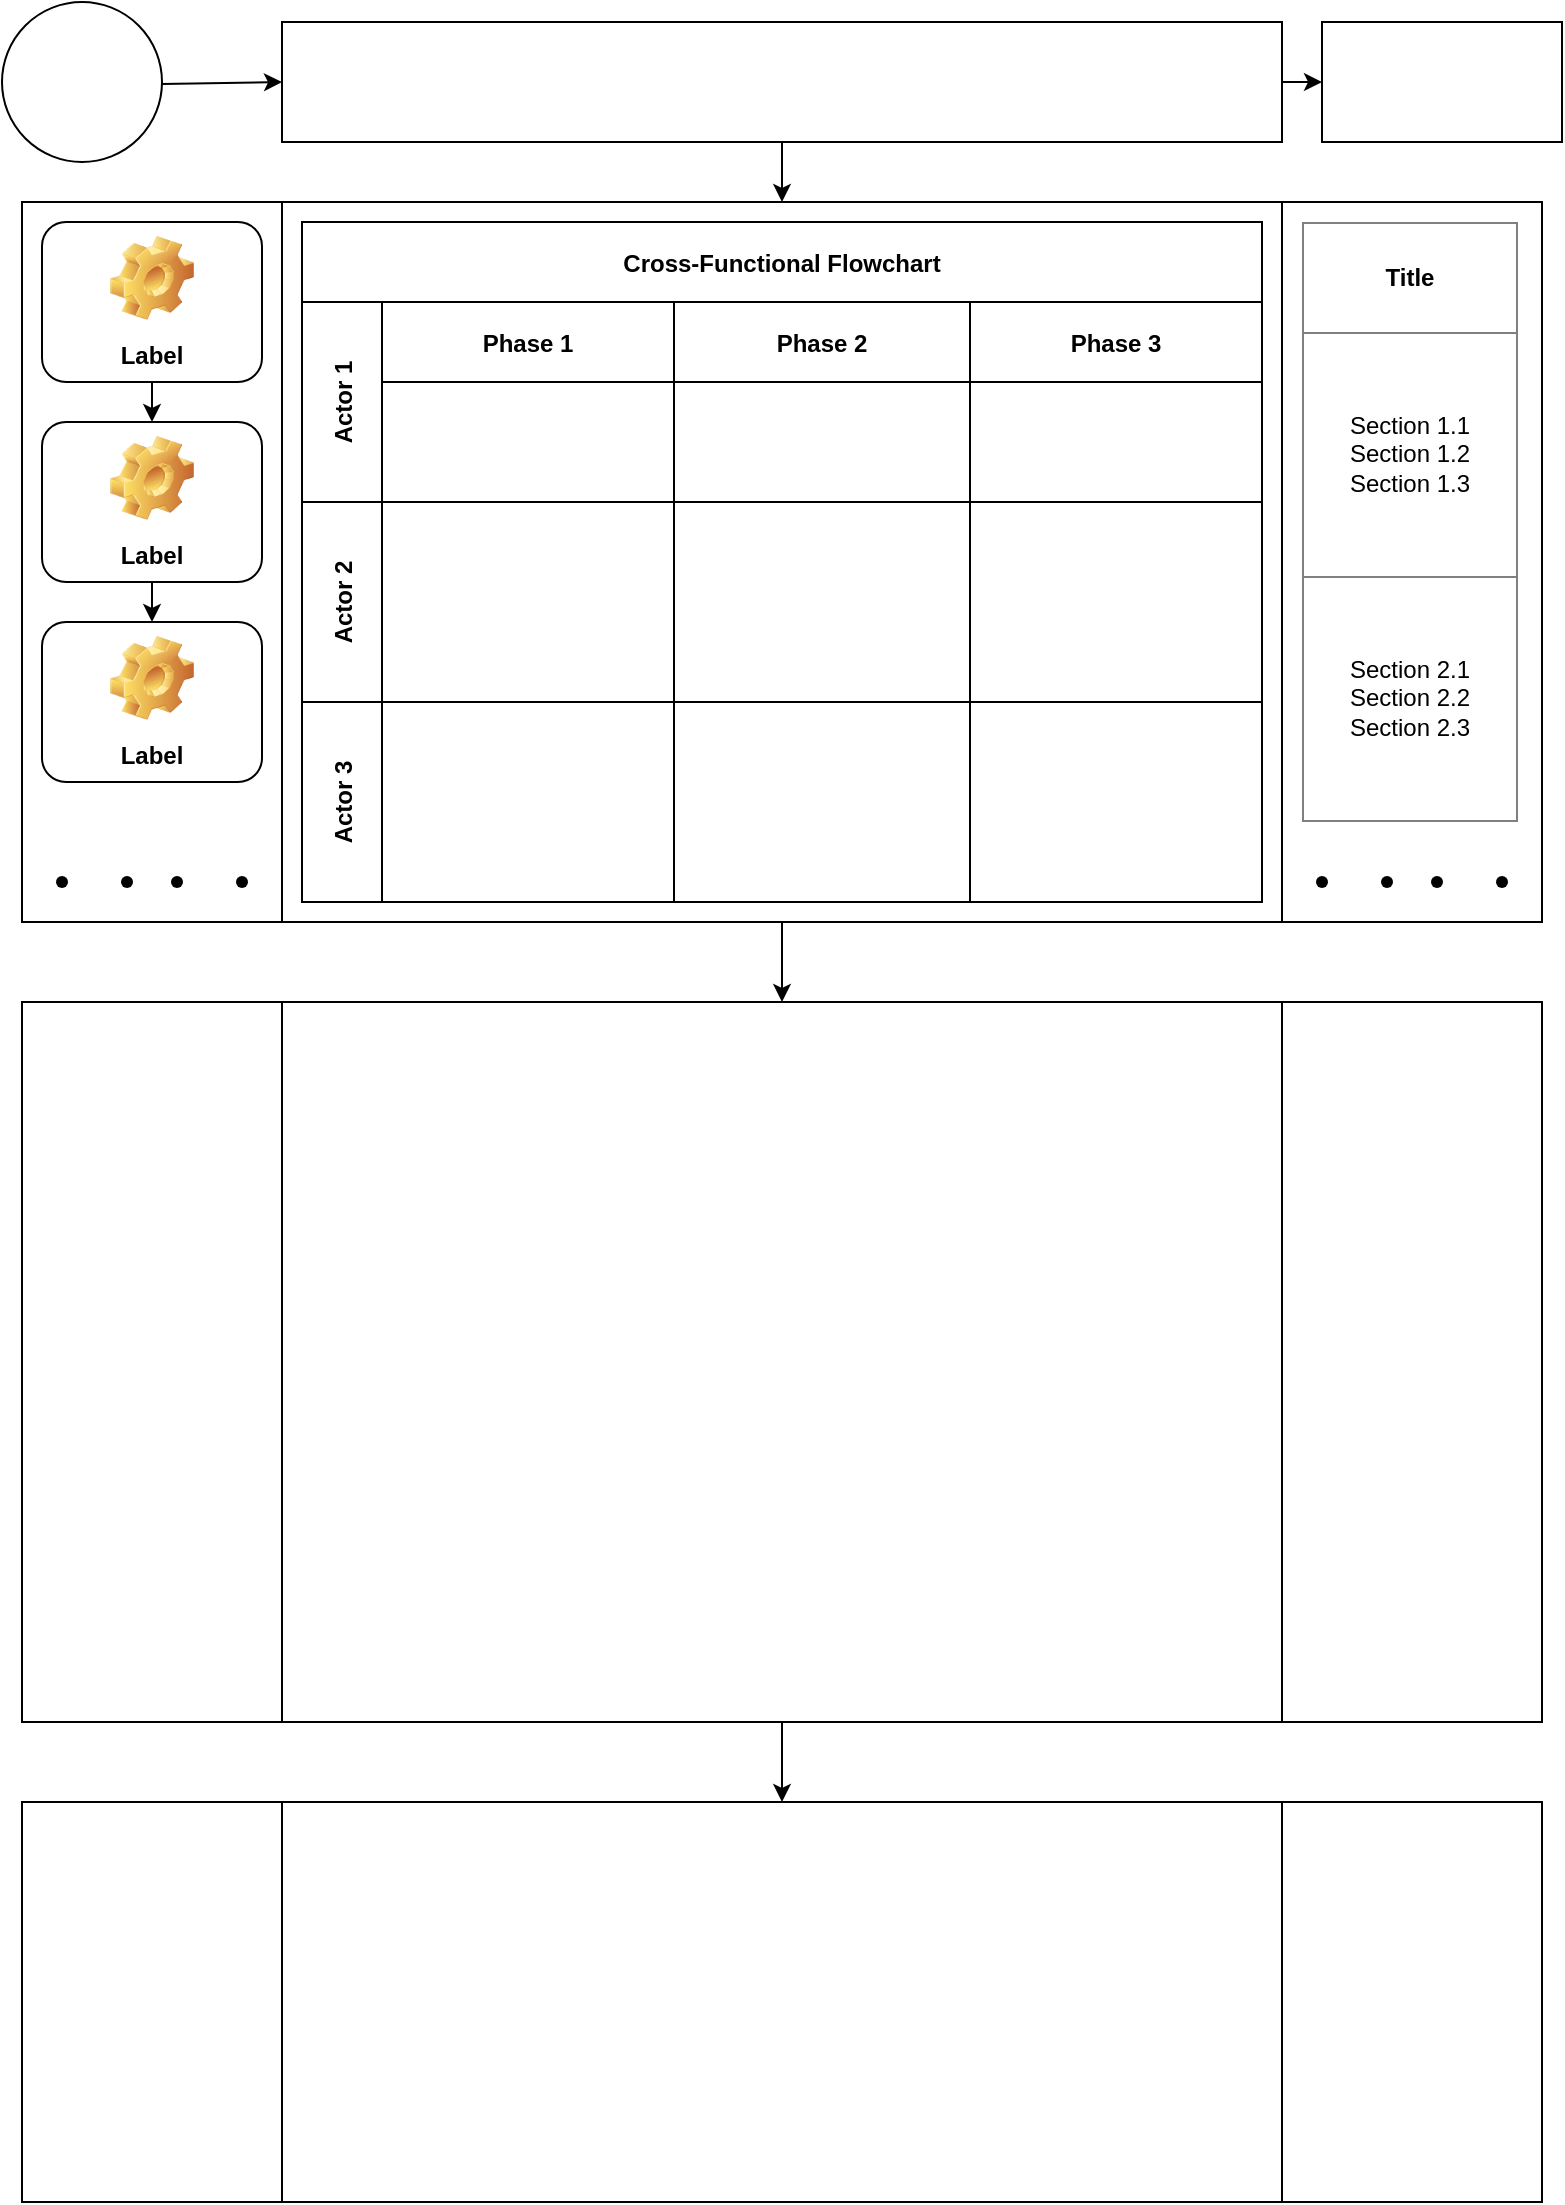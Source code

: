 <mxfile>
    <diagram id="rNNXV_eXRiIa2x4_hBiH" name="Page-1">
        <mxGraphModel dx="989" dy="530" grid="1" gridSize="10" guides="1" tooltips="1" connect="1" arrows="1" fold="1" page="1" pageScale="1" pageWidth="827" pageHeight="1169" background="none" math="0" shadow="0">
            <root>
                <mxCell id="0"/>
                <mxCell id="1" parent="0"/>
                <mxCell id="4" value="" style="edgeStyle=none;html=1;" edge="1" parent="1" source="2" target="3">
                    <mxGeometry relative="1" as="geometry"/>
                </mxCell>
                <mxCell id="2" value="" style="ellipse;whiteSpace=wrap;html=1;aspect=fixed;" vertex="1" parent="1">
                    <mxGeometry x="30" y="20" width="80" height="80" as="geometry"/>
                </mxCell>
                <mxCell id="6" value="" style="edgeStyle=none;html=1;" edge="1" parent="1" source="3" target="5">
                    <mxGeometry relative="1" as="geometry"/>
                </mxCell>
                <mxCell id="8" value="" style="edgeStyle=none;html=1;" edge="1" parent="1" source="3" target="7">
                    <mxGeometry relative="1" as="geometry"/>
                </mxCell>
                <mxCell id="3" value="" style="whiteSpace=wrap;html=1;" vertex="1" parent="1">
                    <mxGeometry x="170" y="30" width="500" height="60" as="geometry"/>
                </mxCell>
                <mxCell id="5" value="" style="whiteSpace=wrap;html=1;" vertex="1" parent="1">
                    <mxGeometry x="690" y="30" width="120" height="60" as="geometry"/>
                </mxCell>
                <mxCell id="10" value="" style="edgeStyle=none;html=1;" edge="1" parent="1" source="7" target="9">
                    <mxGeometry relative="1" as="geometry"/>
                </mxCell>
                <mxCell id="7" value="" style="shape=process;whiteSpace=wrap;html=1;backgroundOutline=1;size=0.171;" vertex="1" parent="1">
                    <mxGeometry x="40" y="120" width="760" height="360" as="geometry"/>
                </mxCell>
                <mxCell id="12" value="" style="edgeStyle=none;html=1;" edge="1" parent="1" source="9" target="11">
                    <mxGeometry relative="1" as="geometry"/>
                </mxCell>
                <mxCell id="9" value="" style="shape=process;whiteSpace=wrap;html=1;backgroundOutline=1;size=0.171;" vertex="1" parent="1">
                    <mxGeometry x="40" y="520" width="760" height="360" as="geometry"/>
                </mxCell>
                <mxCell id="11" value="" style="shape=process;whiteSpace=wrap;html=1;backgroundOutline=1;size=0.171;" vertex="1" parent="1">
                    <mxGeometry x="40" y="920" width="760" height="200" as="geometry"/>
                </mxCell>
                <mxCell id="16" value="Cross-Functional Flowchart" style="shape=table;childLayout=tableLayout;startSize=40;collapsible=0;recursiveResize=0;expand=0;fontStyle=1;" vertex="1" parent="1">
                    <mxGeometry x="180" y="130" width="480" height="340" as="geometry"/>
                </mxCell>
                <mxCell id="17" value="Actor 1" style="shape=tableRow;horizontal=0;startSize=40;swimlaneHead=0;swimlaneBody=0;top=0;left=0;bottom=0;right=0;dropTarget=0;fillColor=none;collapsible=0;recursiveResize=0;expand=0;fontStyle=1;" vertex="1" parent="16">
                    <mxGeometry y="40" width="480" height="100" as="geometry"/>
                </mxCell>
                <mxCell id="18" value="Phase 1" style="swimlane;swimlaneHead=0;swimlaneBody=0;fontStyle=0;connectable=0;fillColor=none;startSize=40;collapsible=0;recursiveResize=0;expand=0;fontStyle=1;" vertex="1" parent="17">
                    <mxGeometry x="40" width="146" height="100" as="geometry">
                        <mxRectangle width="146" height="100" as="alternateBounds"/>
                    </mxGeometry>
                </mxCell>
                <mxCell id="19" value="Phase 2" style="swimlane;swimlaneHead=0;swimlaneBody=0;fontStyle=0;connectable=0;fillColor=none;startSize=40;collapsible=0;recursiveResize=0;expand=0;fontStyle=1;" vertex="1" parent="17">
                    <mxGeometry x="186" width="148" height="100" as="geometry">
                        <mxRectangle width="148" height="100" as="alternateBounds"/>
                    </mxGeometry>
                </mxCell>
                <mxCell id="20" value="Phase 3" style="swimlane;swimlaneHead=0;swimlaneBody=0;fontStyle=0;connectable=0;fillColor=none;startSize=40;collapsible=0;recursiveResize=0;expand=0;fontStyle=1;" vertex="1" parent="17">
                    <mxGeometry x="334" width="146" height="100" as="geometry">
                        <mxRectangle width="146" height="100" as="alternateBounds"/>
                    </mxGeometry>
                </mxCell>
                <mxCell id="21" value="Actor 2" style="shape=tableRow;horizontal=0;startSize=40;swimlaneHead=0;swimlaneBody=0;top=0;left=0;bottom=0;right=0;dropTarget=0;fillColor=none;collapsible=0;recursiveResize=0;expand=0;fontStyle=1;" vertex="1" parent="16">
                    <mxGeometry y="140" width="480" height="100" as="geometry"/>
                </mxCell>
                <mxCell id="22" value="" style="swimlane;swimlaneHead=0;swimlaneBody=0;fontStyle=0;connectable=0;fillColor=none;startSize=0;collapsible=0;recursiveResize=0;expand=0;fontStyle=1;" vertex="1" parent="21">
                    <mxGeometry x="40" width="146" height="100" as="geometry">
                        <mxRectangle width="146" height="100" as="alternateBounds"/>
                    </mxGeometry>
                </mxCell>
                <mxCell id="23" value="" style="swimlane;swimlaneHead=0;swimlaneBody=0;fontStyle=0;connectable=0;fillColor=none;startSize=0;collapsible=0;recursiveResize=0;expand=0;fontStyle=1;" vertex="1" parent="21">
                    <mxGeometry x="186" width="148" height="100" as="geometry">
                        <mxRectangle width="148" height="100" as="alternateBounds"/>
                    </mxGeometry>
                </mxCell>
                <mxCell id="24" value="" style="swimlane;swimlaneHead=0;swimlaneBody=0;fontStyle=0;connectable=0;fillColor=none;startSize=0;collapsible=0;recursiveResize=0;expand=0;fontStyle=1;" vertex="1" parent="21">
                    <mxGeometry x="334" width="146" height="100" as="geometry">
                        <mxRectangle width="146" height="100" as="alternateBounds"/>
                    </mxGeometry>
                </mxCell>
                <mxCell id="25" value="Actor 3" style="shape=tableRow;horizontal=0;startSize=40;swimlaneHead=0;swimlaneBody=0;top=0;left=0;bottom=0;right=0;dropTarget=0;fillColor=none;collapsible=0;recursiveResize=0;expand=0;fontStyle=1;" vertex="1" parent="16">
                    <mxGeometry y="240" width="480" height="100" as="geometry"/>
                </mxCell>
                <mxCell id="26" value="" style="swimlane;swimlaneHead=0;swimlaneBody=0;fontStyle=0;connectable=0;fillColor=none;startSize=0;collapsible=0;recursiveResize=0;expand=0;fontStyle=1;" vertex="1" parent="25">
                    <mxGeometry x="40" width="146" height="100" as="geometry">
                        <mxRectangle width="146" height="100" as="alternateBounds"/>
                    </mxGeometry>
                </mxCell>
                <mxCell id="27" value="" style="swimlane;swimlaneHead=0;swimlaneBody=0;fontStyle=0;connectable=0;fillColor=none;startSize=0;collapsible=0;recursiveResize=0;expand=0;fontStyle=1;" vertex="1" parent="25">
                    <mxGeometry x="186" width="148" height="100" as="geometry">
                        <mxRectangle width="148" height="100" as="alternateBounds"/>
                    </mxGeometry>
                </mxCell>
                <mxCell id="28" value="" style="swimlane;swimlaneHead=0;swimlaneBody=0;fontStyle=0;connectable=0;fillColor=none;startSize=0;collapsible=0;recursiveResize=0;expand=0;fontStyle=1;" vertex="1" parent="25">
                    <mxGeometry x="334" width="146" height="100" as="geometry">
                        <mxRectangle width="146" height="100" as="alternateBounds"/>
                    </mxGeometry>
                </mxCell>
                <mxCell id="31" value="" style="edgeStyle=none;html=1;" edge="1" parent="1" source="29" target="30">
                    <mxGeometry relative="1" as="geometry"/>
                </mxCell>
                <mxCell id="29" value="Label" style="label;whiteSpace=wrap;html=1;align=center;verticalAlign=bottom;spacingLeft=0;spacingBottom=4;imageAlign=center;imageVerticalAlign=top;image=img/clipart/Gear_128x128.png" vertex="1" parent="1">
                    <mxGeometry x="50" y="130" width="110" height="80" as="geometry"/>
                </mxCell>
                <mxCell id="33" value="" style="edgeStyle=none;html=1;" edge="1" parent="1" source="30" target="32">
                    <mxGeometry relative="1" as="geometry"/>
                </mxCell>
                <mxCell id="30" value="Label" style="label;whiteSpace=wrap;html=1;align=center;verticalAlign=bottom;spacingLeft=0;spacingBottom=4;imageAlign=center;imageVerticalAlign=top;image=img/clipart/Gear_128x128.png" vertex="1" parent="1">
                    <mxGeometry x="50" y="230" width="110" height="80" as="geometry"/>
                </mxCell>
                <mxCell id="32" value="Label" style="label;whiteSpace=wrap;html=1;align=center;verticalAlign=bottom;spacingLeft=0;spacingBottom=4;imageAlign=center;imageVerticalAlign=top;image=img/clipart/Gear_128x128.png" vertex="1" parent="1">
                    <mxGeometry x="50" y="330" width="110" height="80" as="geometry"/>
                </mxCell>
                <mxCell id="36" value="" style="shape=waypoint;sketch=0;fillStyle=solid;size=6;pointerEvents=1;points=[];fillColor=none;resizable=0;rotatable=0;perimeter=centerPerimeter;snapToPoint=1;" vertex="1" parent="1">
                    <mxGeometry x="50" y="450" width="20" height="20" as="geometry"/>
                </mxCell>
                <mxCell id="40" value="" style="shape=waypoint;sketch=0;fillStyle=solid;size=6;pointerEvents=1;points=[];fillColor=none;resizable=0;rotatable=0;perimeter=centerPerimeter;snapToPoint=1;" vertex="1" parent="1">
                    <mxGeometry x="140" y="450" width="20" height="20" as="geometry"/>
                </mxCell>
                <mxCell id="44" value="" style="shape=waypoint;sketch=0;fillStyle=solid;size=6;pointerEvents=1;points=[];fillColor=none;resizable=0;rotatable=0;perimeter=centerPerimeter;snapToPoint=1;" vertex="1" parent="1">
                    <mxGeometry x="82.5" y="450" width="20" height="20" as="geometry"/>
                </mxCell>
                <mxCell id="45" value="" style="shape=waypoint;sketch=0;fillStyle=solid;size=6;pointerEvents=1;points=[];fillColor=none;resizable=0;rotatable=0;perimeter=centerPerimeter;snapToPoint=1;" vertex="1" parent="1">
                    <mxGeometry x="107.5" y="450" width="20" height="20" as="geometry"/>
                </mxCell>
                <mxCell id="46" value="" style="shape=waypoint;sketch=0;fillStyle=solid;size=6;pointerEvents=1;points=[];fillColor=none;resizable=0;rotatable=0;perimeter=centerPerimeter;snapToPoint=1;" vertex="1" parent="1">
                    <mxGeometry x="680" y="450" width="20" height="20" as="geometry"/>
                </mxCell>
                <mxCell id="47" value="" style="shape=waypoint;sketch=0;fillStyle=solid;size=6;pointerEvents=1;points=[];fillColor=none;resizable=0;rotatable=0;perimeter=centerPerimeter;snapToPoint=1;" vertex="1" parent="1">
                    <mxGeometry x="770" y="450" width="20" height="20" as="geometry"/>
                </mxCell>
                <mxCell id="48" value="" style="shape=waypoint;sketch=0;fillStyle=solid;size=6;pointerEvents=1;points=[];fillColor=none;resizable=0;rotatable=0;perimeter=centerPerimeter;snapToPoint=1;" vertex="1" parent="1">
                    <mxGeometry x="712.5" y="450" width="20" height="20" as="geometry"/>
                </mxCell>
                <mxCell id="49" value="" style="shape=waypoint;sketch=0;fillStyle=solid;size=6;pointerEvents=1;points=[];fillColor=none;resizable=0;rotatable=0;perimeter=centerPerimeter;snapToPoint=1;" vertex="1" parent="1">
                    <mxGeometry x="737.5" y="450" width="20" height="20" as="geometry"/>
                </mxCell>
                <mxCell id="50" value="&lt;table border=&quot;1&quot; width=&quot;100%&quot; height=&quot;100%&quot; cellpadding=&quot;4&quot; style=&quot;width:100%;height:100%;border-collapse:collapse;&quot;&gt;&lt;tr&gt;&lt;th align=&quot;center&quot;&gt;&lt;b&gt;Title&lt;/b&gt;&lt;/th&gt;&lt;/tr&gt;&lt;tr&gt;&lt;td align=&quot;center&quot;&gt;Section 1.1&#10;Section 1.2&#10;Section 1.3&lt;/td&gt;&lt;/tr&gt;&lt;tr&gt;&lt;td align=&quot;center&quot;&gt;Section 2.1&#10;Section 2.2&#10;Section 2.3&lt;/td&gt;&lt;/tr&gt;&lt;/table&gt;" style="text;html=1;whiteSpace=wrap;strokeColor=none;fillColor=none;overflow=fill;" vertex="1" parent="1">
                    <mxGeometry x="680" y="130" width="107.5" height="300" as="geometry"/>
                </mxCell>
            </root>
        </mxGraphModel>
    </diagram>
</mxfile>